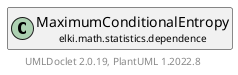 @startuml
    remove .*\.(Instance|Par|Parameterizer|Factory)$
    set namespaceSeparator none
    hide empty fields
    hide empty methods

    class "<size:14>MaximumConditionalEntropy.Par\n<size:10>elki.math.statistics.dependence" as elki.math.statistics.dependence.MaximumConditionalEntropy.Par [[MaximumConditionalEntropy.Par.html]] {
        +make(): MaximumConditionalEntropy
    }

    interface "<size:14>Parameterizer\n<size:10>elki.utilities.optionhandling" as elki.utilities.optionhandling.Parameterizer [[../../../utilities/optionhandling/Parameterizer.html]] {
        {abstract} +make(): Object
    }
    class "<size:14>MaximumConditionalEntropy\n<size:10>elki.math.statistics.dependence" as elki.math.statistics.dependence.MaximumConditionalEntropy [[MaximumConditionalEntropy.html]]

    elki.utilities.optionhandling.Parameterizer <|.. elki.math.statistics.dependence.MaximumConditionalEntropy.Par
    elki.math.statistics.dependence.MaximumConditionalEntropy +-- elki.math.statistics.dependence.MaximumConditionalEntropy.Par

    center footer UMLDoclet 2.0.19, PlantUML 1.2022.8
@enduml
